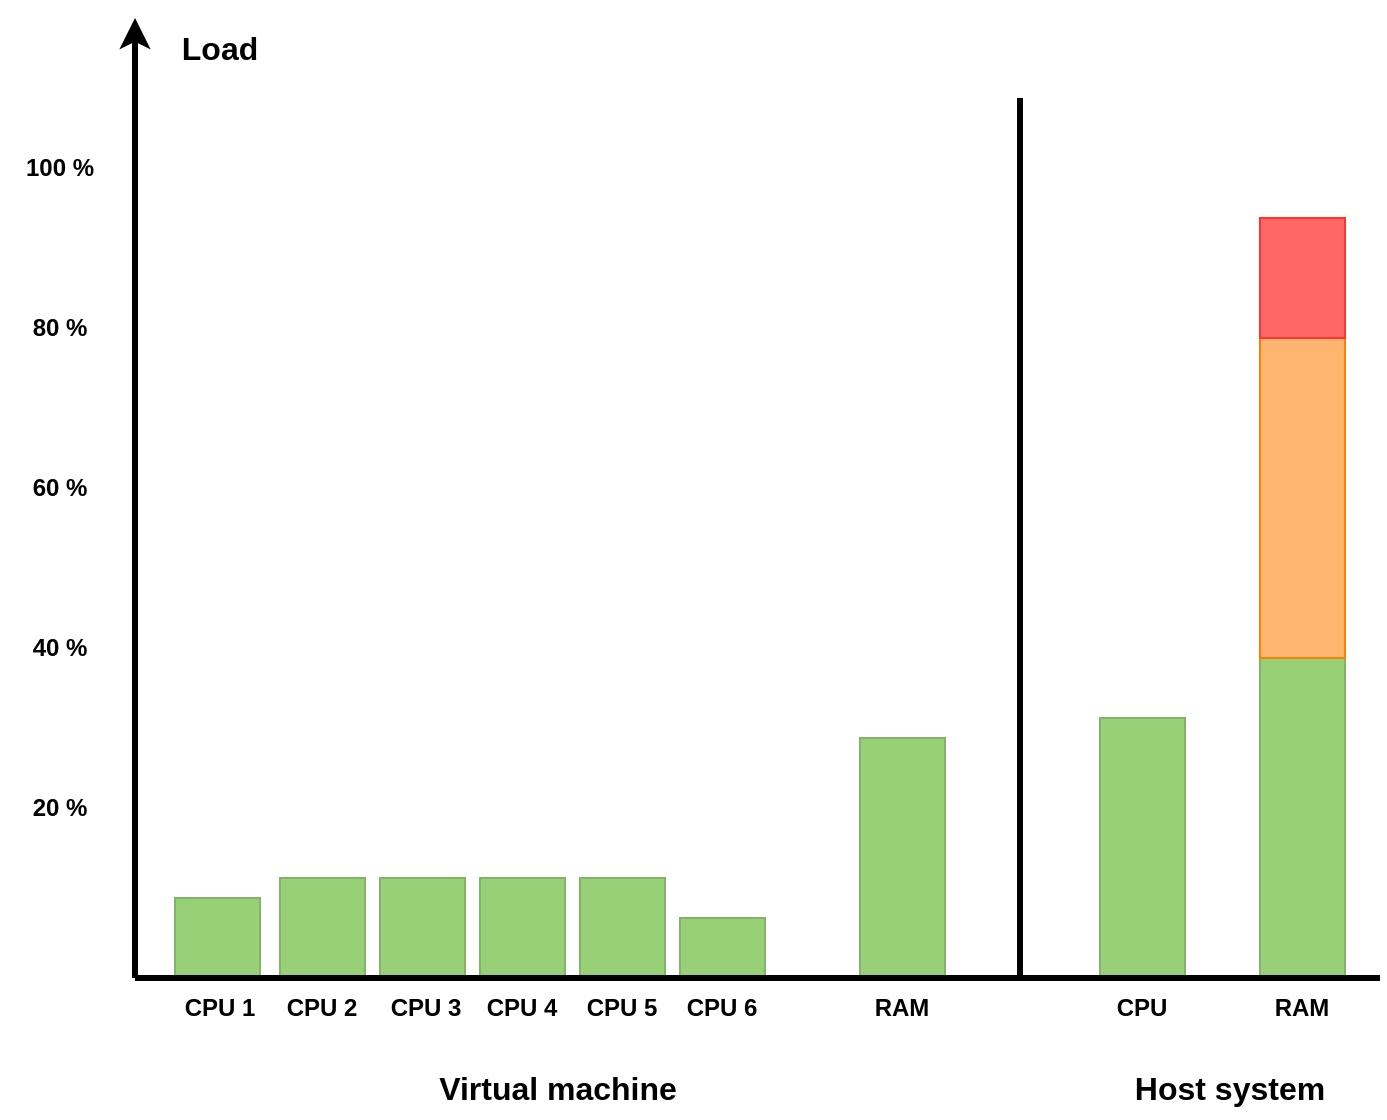 <mxfile version="15.8.7" type="device"><diagram id="ERxwTbEy6cqxhlLs2pUL" name="Seite-1"><mxGraphModel dx="-552" dy="857" grid="1" gridSize="10" guides="1" tooltips="1" connect="1" arrows="1" fold="1" page="1" pageScale="1" pageWidth="827" pageHeight="1169" math="0" shadow="0"><root><mxCell id="0"/><mxCell id="1" parent="0"/><mxCell id="9LSwlR-HOJoJuDA8VLW_-1" value="" style="whiteSpace=wrap;fillColor=#97D077;gradientDirection=east;strokeColor=#82b366;html=1;" vertex="1" parent="1"><mxGeometry x="2210" y="390" width="42.5" height="130" as="geometry"/></mxCell><mxCell id="9LSwlR-HOJoJuDA8VLW_-2" value="" style="whiteSpace=wrap;fillColor=#97D077;gradientDirection=east;strokeColor=#82b366;html=1;" vertex="1" parent="1"><mxGeometry x="2290" y="360" width="42.5" height="160" as="geometry"/></mxCell><mxCell id="9LSwlR-HOJoJuDA8VLW_-3" value="" style="whiteSpace=wrap;fillColor=#97D077;gradientDirection=east;strokeColor=#82b366;html=1;" vertex="1" parent="1"><mxGeometry x="2090" y="400" width="42.5" height="120" as="geometry"/></mxCell><mxCell id="9LSwlR-HOJoJuDA8VLW_-4" value="" style="whiteSpace=wrap;fillColor=#97D077;gradientDirection=east;strokeColor=#82b366;html=1;" vertex="1" parent="1"><mxGeometry x="1800" y="470" width="42.5" height="50" as="geometry"/></mxCell><mxCell id="9LSwlR-HOJoJuDA8VLW_-5" value="" style="whiteSpace=wrap;fillColor=#97D077;gradientDirection=east;strokeColor=#82b366;html=1;" vertex="1" parent="1"><mxGeometry x="1850" y="470" width="42.5" height="50" as="geometry"/></mxCell><mxCell id="9LSwlR-HOJoJuDA8VLW_-6" value="" style="whiteSpace=wrap;fillColor=#97D077;gradientDirection=east;strokeColor=#82b366;html=1;" vertex="1" parent="1"><mxGeometry x="1900" y="470" width="42.5" height="50" as="geometry"/></mxCell><mxCell id="9LSwlR-HOJoJuDA8VLW_-7" value="" style="whiteSpace=wrap;fillColor=#97D077;gradientDirection=east;strokeColor=#82b366;html=1;" vertex="1" parent="1"><mxGeometry x="1950" y="470" width="42.5" height="50" as="geometry"/></mxCell><mxCell id="9LSwlR-HOJoJuDA8VLW_-8" value="" style="whiteSpace=wrap;fillColor=#97D077;gradientDirection=east;strokeColor=#82b366;html=1;" vertex="1" parent="1"><mxGeometry x="2000" y="490" width="42.5" height="30" as="geometry"/></mxCell><mxCell id="9LSwlR-HOJoJuDA8VLW_-9" value="" style="whiteSpace=wrap;fillColor=#97D077;gradientDirection=east;strokeColor=#82b366;html=1;" vertex="1" parent="1"><mxGeometry x="1747.5" y="480" width="42.5" height="40" as="geometry"/></mxCell><mxCell id="9LSwlR-HOJoJuDA8VLW_-10" value="" style="edgeStyle=none;html=1;fontColor=#000000;strokeWidth=3;strokeColor=#000000;" edge="1" parent="1"><mxGeometry width="100" height="100" relative="1" as="geometry"><mxPoint x="1727.5" y="520" as="sourcePoint"/><mxPoint x="1727.5" y="40" as="targetPoint"/></mxGeometry></mxCell><mxCell id="9LSwlR-HOJoJuDA8VLW_-11" value="" style="edgeStyle=none;html=1;fontColor=#000000;strokeWidth=3;strokeColor=#000000;endArrow=none;endFill=0;" edge="1" parent="1"><mxGeometry width="100" height="100" relative="1" as="geometry"><mxPoint x="1727.5" y="520" as="sourcePoint"/><mxPoint x="2350" y="520" as="targetPoint"/></mxGeometry></mxCell><mxCell id="9LSwlR-HOJoJuDA8VLW_-12" value="20 %" style="text;html=1;strokeColor=none;fillColor=none;align=center;verticalAlign=middle;whiteSpace=wrap;rounded=0;fontStyle=1" vertex="1" parent="1"><mxGeometry x="1660" y="420" width="60" height="30" as="geometry"/></mxCell><mxCell id="9LSwlR-HOJoJuDA8VLW_-13" value="40 %" style="text;html=1;strokeColor=none;fillColor=none;align=center;verticalAlign=middle;whiteSpace=wrap;rounded=0;fontStyle=1" vertex="1" parent="1"><mxGeometry x="1660" y="340" width="60" height="30" as="geometry"/></mxCell><mxCell id="9LSwlR-HOJoJuDA8VLW_-14" value="60 %" style="text;html=1;strokeColor=none;fillColor=none;align=center;verticalAlign=middle;whiteSpace=wrap;rounded=0;fontStyle=1" vertex="1" parent="1"><mxGeometry x="1660" y="260" width="60" height="30" as="geometry"/></mxCell><mxCell id="9LSwlR-HOJoJuDA8VLW_-15" value="80 %" style="text;html=1;strokeColor=none;fillColor=none;align=center;verticalAlign=middle;whiteSpace=wrap;rounded=0;fontStyle=1" vertex="1" parent="1"><mxGeometry x="1660" y="180" width="60" height="30" as="geometry"/></mxCell><mxCell id="9LSwlR-HOJoJuDA8VLW_-16" value="100 %" style="text;html=1;strokeColor=none;fillColor=none;align=center;verticalAlign=middle;whiteSpace=wrap;rounded=0;fontStyle=1" vertex="1" parent="1"><mxGeometry x="1660" y="100" width="60" height="30" as="geometry"/></mxCell><mxCell id="9LSwlR-HOJoJuDA8VLW_-17" value="CPU 1" style="text;html=1;strokeColor=none;fillColor=none;align=center;verticalAlign=middle;whiteSpace=wrap;rounded=0;fontStyle=1" vertex="1" parent="1"><mxGeometry x="1740" y="520" width="60" height="30" as="geometry"/></mxCell><mxCell id="9LSwlR-HOJoJuDA8VLW_-18" value="CPU 2" style="text;html=1;strokeColor=none;fillColor=none;align=center;verticalAlign=middle;whiteSpace=wrap;rounded=0;fontStyle=1" vertex="1" parent="1"><mxGeometry x="1791.25" y="520" width="60" height="30" as="geometry"/></mxCell><mxCell id="9LSwlR-HOJoJuDA8VLW_-19" value="CPU 3" style="text;html=1;strokeColor=none;fillColor=none;align=center;verticalAlign=middle;whiteSpace=wrap;rounded=0;fontStyle=1" vertex="1" parent="1"><mxGeometry x="1842.5" y="520" width="60" height="30" as="geometry"/></mxCell><mxCell id="9LSwlR-HOJoJuDA8VLW_-20" value="CPU 4" style="text;html=1;strokeColor=none;fillColor=none;align=center;verticalAlign=middle;whiteSpace=wrap;rounded=0;fontStyle=1" vertex="1" parent="1"><mxGeometry x="1891.25" y="520" width="60" height="30" as="geometry"/></mxCell><mxCell id="9LSwlR-HOJoJuDA8VLW_-21" value="CPU 5" style="text;html=1;strokeColor=none;fillColor=none;align=center;verticalAlign=middle;whiteSpace=wrap;rounded=0;fontStyle=1" vertex="1" parent="1"><mxGeometry x="1941.25" y="520" width="60" height="30" as="geometry"/></mxCell><mxCell id="9LSwlR-HOJoJuDA8VLW_-22" value="CPU 6" style="text;html=1;strokeColor=none;fillColor=none;align=center;verticalAlign=middle;whiteSpace=wrap;rounded=0;fontStyle=1" vertex="1" parent="1"><mxGeometry x="1991.25" y="520" width="60" height="30" as="geometry"/></mxCell><mxCell id="9LSwlR-HOJoJuDA8VLW_-23" value="RAM" style="text;html=1;strokeColor=none;fillColor=none;align=center;verticalAlign=middle;whiteSpace=wrap;rounded=0;fontStyle=1" vertex="1" parent="1"><mxGeometry x="2081.25" y="520" width="60" height="30" as="geometry"/></mxCell><mxCell id="9LSwlR-HOJoJuDA8VLW_-24" value="Virtual machine" style="text;html=1;strokeColor=none;fillColor=none;align=center;verticalAlign=middle;whiteSpace=wrap;rounded=0;fontStyle=1;fontSize=16;" vertex="1" parent="1"><mxGeometry x="1876.88" y="560" width="124.37" height="30" as="geometry"/></mxCell><mxCell id="9LSwlR-HOJoJuDA8VLW_-25" value="" style="whiteSpace=wrap;fillColor=#FFB570;gradientDirection=east;strokeColor=#FF8000;html=1;" vertex="1" parent="1"><mxGeometry x="2290" y="200" width="42.5" height="160" as="geometry"/></mxCell><mxCell id="9LSwlR-HOJoJuDA8VLW_-26" value="" style="whiteSpace=wrap;fillColor=#FF6666;gradientDirection=east;strokeColor=#FF3333;html=1;" vertex="1" parent="1"><mxGeometry x="2290" y="140" width="42.5" height="60" as="geometry"/></mxCell><mxCell id="9LSwlR-HOJoJuDA8VLW_-27" value="" style="endArrow=none;html=1;rounded=0;fontSize=16;strokeWidth=3;" edge="1" parent="1"><mxGeometry width="50" height="50" relative="1" as="geometry"><mxPoint x="2170" y="520" as="sourcePoint"/><mxPoint x="2170" y="80" as="targetPoint"/></mxGeometry></mxCell><mxCell id="9LSwlR-HOJoJuDA8VLW_-28" value="Host system" style="text;html=1;strokeColor=none;fillColor=none;align=center;verticalAlign=middle;whiteSpace=wrap;rounded=0;fontStyle=1;fontSize=16;" vertex="1" parent="1"><mxGeometry x="2213" y="560" width="124.37" height="30" as="geometry"/></mxCell><mxCell id="9LSwlR-HOJoJuDA8VLW_-29" value="RAM" style="text;html=1;strokeColor=none;fillColor=none;align=center;verticalAlign=middle;whiteSpace=wrap;rounded=0;fontStyle=1" vertex="1" parent="1"><mxGeometry x="2281.25" y="520" width="60" height="30" as="geometry"/></mxCell><mxCell id="9LSwlR-HOJoJuDA8VLW_-30" value="CPU" style="text;html=1;strokeColor=none;fillColor=none;align=center;verticalAlign=middle;whiteSpace=wrap;rounded=0;fontStyle=1" vertex="1" parent="1"><mxGeometry x="2201.25" y="520" width="60" height="30" as="geometry"/></mxCell><mxCell id="9LSwlR-HOJoJuDA8VLW_-31" value="Load" style="text;html=1;strokeColor=none;fillColor=none;align=center;verticalAlign=middle;whiteSpace=wrap;rounded=0;fontStyle=1;fontSize=16;" vertex="1" parent="1"><mxGeometry x="1707.82" y="40" width="124.37" height="30" as="geometry"/></mxCell></root></mxGraphModel></diagram></mxfile>